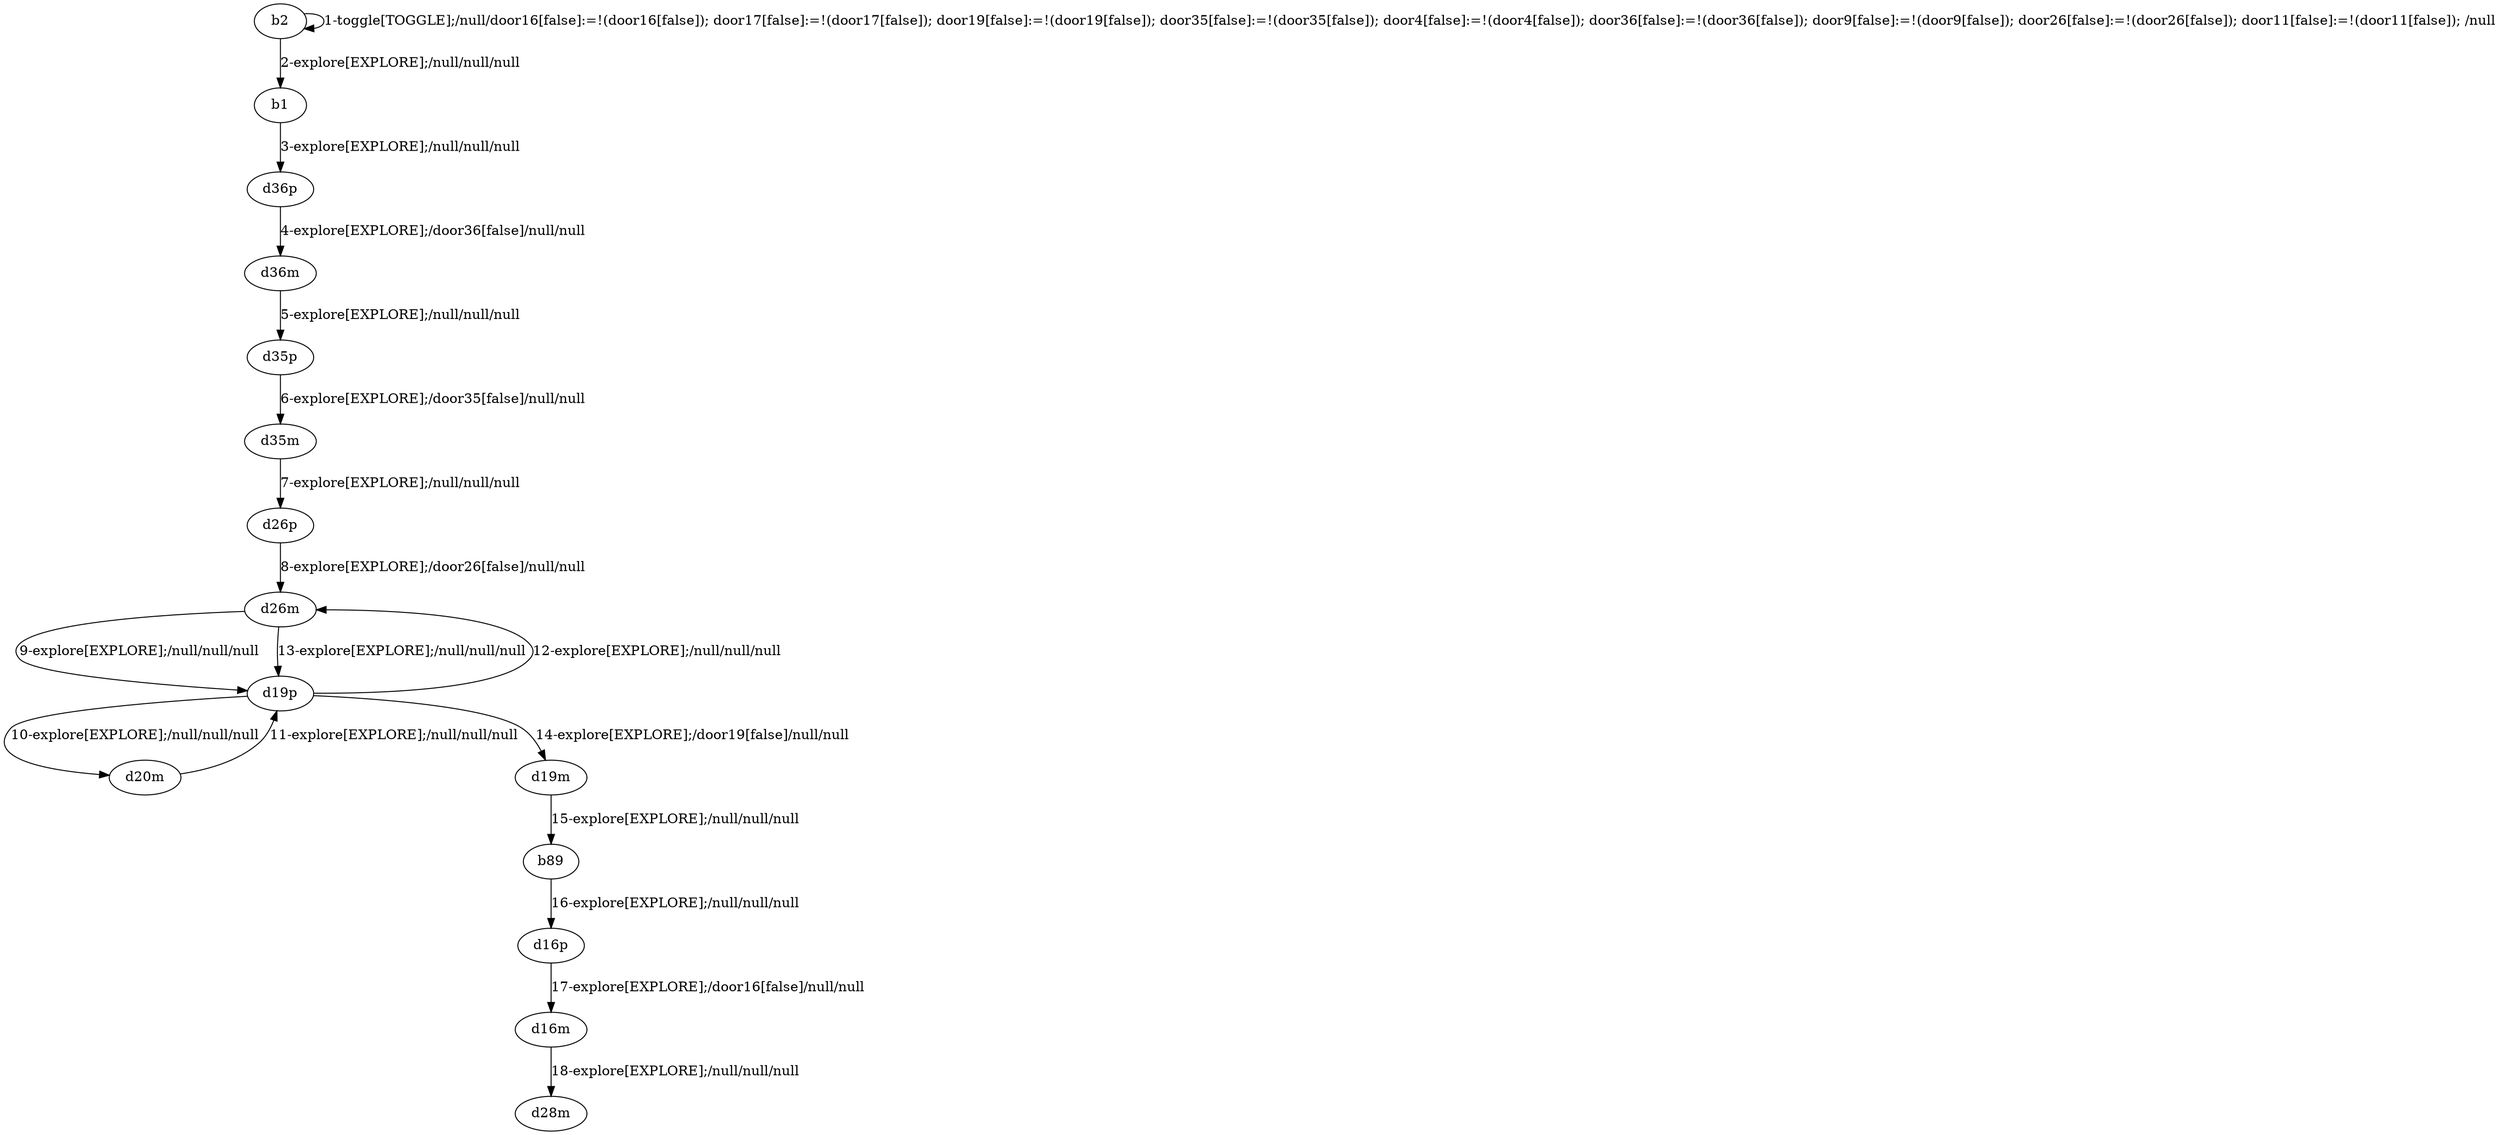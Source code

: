 # Total number of goals covered by this test: 2
# d19p --> d26m
# d19p --> d20m

digraph g {
"b2" -> "b2" [label = "1-toggle[TOGGLE];/null/door16[false]:=!(door16[false]); door17[false]:=!(door17[false]); door19[false]:=!(door19[false]); door35[false]:=!(door35[false]); door4[false]:=!(door4[false]); door36[false]:=!(door36[false]); door9[false]:=!(door9[false]); door26[false]:=!(door26[false]); door11[false]:=!(door11[false]); /null"];
"b2" -> "b1" [label = "2-explore[EXPLORE];/null/null/null"];
"b1" -> "d36p" [label = "3-explore[EXPLORE];/null/null/null"];
"d36p" -> "d36m" [label = "4-explore[EXPLORE];/door36[false]/null/null"];
"d36m" -> "d35p" [label = "5-explore[EXPLORE];/null/null/null"];
"d35p" -> "d35m" [label = "6-explore[EXPLORE];/door35[false]/null/null"];
"d35m" -> "d26p" [label = "7-explore[EXPLORE];/null/null/null"];
"d26p" -> "d26m" [label = "8-explore[EXPLORE];/door26[false]/null/null"];
"d26m" -> "d19p" [label = "9-explore[EXPLORE];/null/null/null"];
"d19p" -> "d20m" [label = "10-explore[EXPLORE];/null/null/null"];
"d20m" -> "d19p" [label = "11-explore[EXPLORE];/null/null/null"];
"d19p" -> "d26m" [label = "12-explore[EXPLORE];/null/null/null"];
"d26m" -> "d19p" [label = "13-explore[EXPLORE];/null/null/null"];
"d19p" -> "d19m" [label = "14-explore[EXPLORE];/door19[false]/null/null"];
"d19m" -> "b89" [label = "15-explore[EXPLORE];/null/null/null"];
"b89" -> "d16p" [label = "16-explore[EXPLORE];/null/null/null"];
"d16p" -> "d16m" [label = "17-explore[EXPLORE];/door16[false]/null/null"];
"d16m" -> "d28m" [label = "18-explore[EXPLORE];/null/null/null"];
}